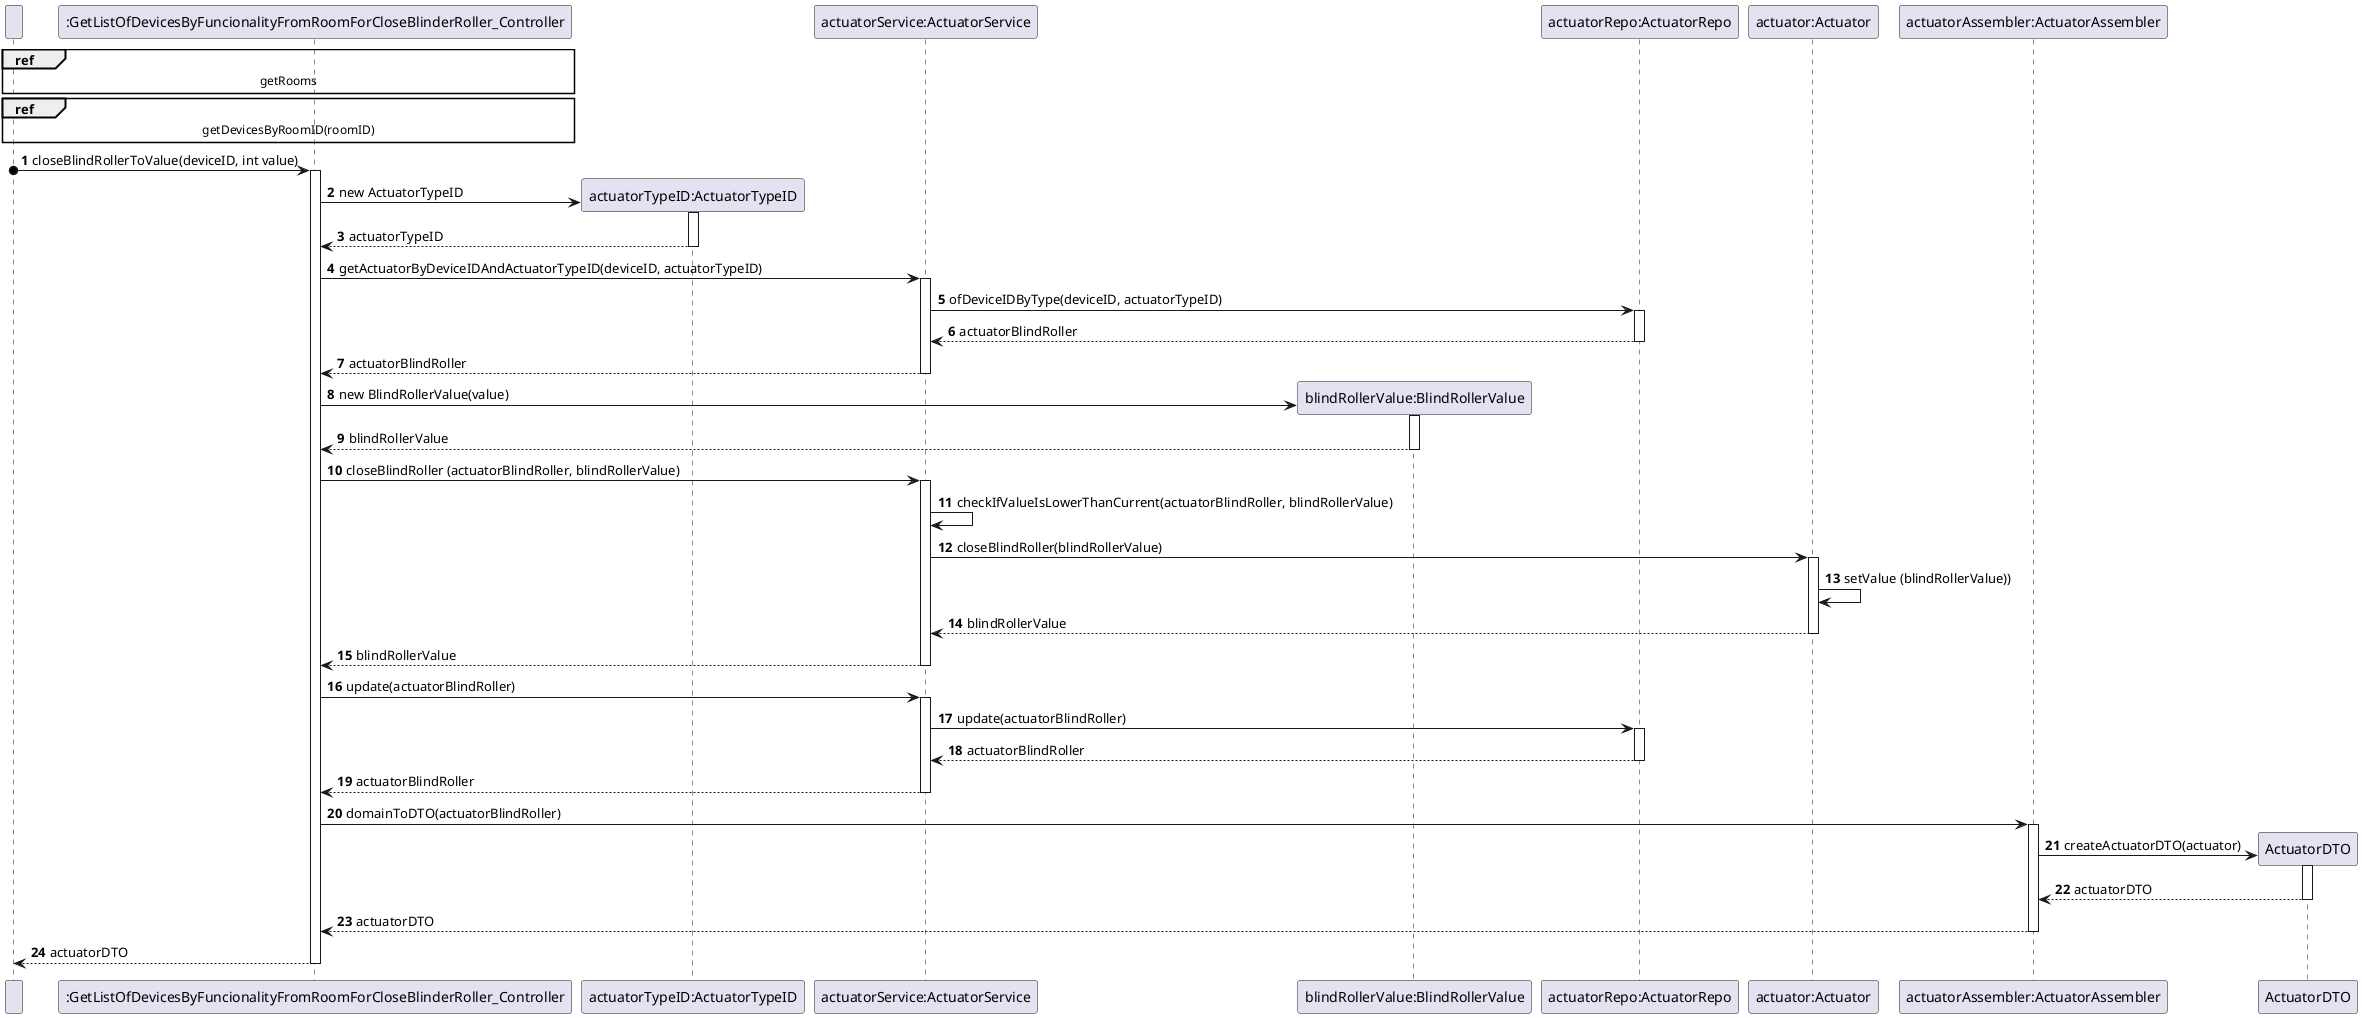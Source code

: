 @startuml
'https://plantuml.com/sequence-diagram
!pragma layout smetana
autonumber

    participant " " as User
    participant ":GetListOfDevicesByFuncionalityFromRoomForCloseBlinderRoller_Controller" as GetListOfDevicesByFuncionalityFromRoomForCloseBlindRoller_Controller
    participant "actuatorTypeID:ActuatorTypeID" as ActuatorTypeID
    participant "actuatorService:ActuatorService" as ActuatorService
    participant "blindRollerValue:BlindRollerValue" as BlindRollerValue
    participant "actuatorRepo:ActuatorRepo" as ActuatorRepo
    participant "actuator:Actuator" as Actuator
    participant "actuatorAssembler:ActuatorAssembler" as ActuatorAssembler



' Request all devices by room and functionality
    ref over User, GetListOfDevicesByFuncionalityFromRoomForCloseBlindRoller_Controller: getRooms
    ref over User, GetListOfDevicesByFuncionalityFromRoomForCloseBlindRoller_Controller: getDevicesByRoomID(roomID)
' Request to close the blind roller

User o-> GetListOfDevicesByFuncionalityFromRoomForCloseBlindRoller_Controller: closeBlindRollerToValue(deviceID, int value)
activate GetListOfDevicesByFuncionalityFromRoomForCloseBlindRoller_Controller

create ActuatorTypeID

GetListOfDevicesByFuncionalityFromRoomForCloseBlindRoller_Controller -> ActuatorTypeID: new ActuatorTypeID
activate ActuatorTypeID
ActuatorTypeID --> GetListOfDevicesByFuncionalityFromRoomForCloseBlindRoller_Controller: actuatorTypeID
deactivate ActuatorTypeID
GetListOfDevicesByFuncionalityFromRoomForCloseBlindRoller_Controller -> ActuatorService: getActuatorByDeviceIDAndActuatorTypeID(deviceID, actuatorTypeID)
activate ActuatorService
ActuatorService -> ActuatorRepo: ofDeviceIDByType(deviceID, actuatorTypeID)

activate ActuatorRepo
ActuatorRepo --> "ActuatorService": actuatorBlindRoller
deactivate ActuatorRepo
ActuatorService --> GetListOfDevicesByFuncionalityFromRoomForCloseBlindRoller_Controller: actuatorBlindRoller
deactivate ActuatorService
create BlindRollerValue

GetListOfDevicesByFuncionalityFromRoomForCloseBlindRoller_Controller -> BlindRollerValue: new BlindRollerValue(value)
activate BlindRollerValue
BlindRollerValue --> GetListOfDevicesByFuncionalityFromRoomForCloseBlindRoller_Controller: blindRollerValue
deactivate BlindRollerValue

GetListOfDevicesByFuncionalityFromRoomForCloseBlindRoller_Controller -> ActuatorService: closeBlindRoller (actuatorBlindRoller, blindRollerValue)
activate ActuatorService
ActuatorService -> ActuatorService: checkIfValueIsLowerThanCurrent(actuatorBlindRoller, blindRollerValue)

ActuatorService -> Actuator: closeBlindRoller(blindRollerValue)
activate Actuator
Actuator -> Actuator: setValue (blindRollerValue))
Actuator --> ActuatorService: blindRollerValue
deactivate Actuator

ActuatorService --> GetListOfDevicesByFuncionalityFromRoomForCloseBlindRoller_Controller: blindRollerValue
deactivate ActuatorService
GetListOfDevicesByFuncionalityFromRoomForCloseBlindRoller_Controller -> ActuatorService: update(actuatorBlindRoller)
activate ActuatorService
ActuatorService -> ActuatorRepo: update(actuatorBlindRoller)
activate ActuatorRepo
ActuatorRepo --> ActuatorService: actuatorBlindRoller
deactivate ActuatorRepo
ActuatorService --> GetListOfDevicesByFuncionalityFromRoomForCloseBlindRoller_Controller: actuatorBlindRoller

deactivate ActuatorService

GetListOfDevicesByFuncionalityFromRoomForCloseBlindRoller_Controller -> ActuatorAssembler: domainToDTO(actuatorBlindRoller)
activate ActuatorAssembler
create ActuatorDTO
ActuatorAssembler -> ActuatorDTO: createActuatorDTO(actuator)

activate ActuatorDTO
ActuatorDTO --> ActuatorAssembler: actuatorDTO
deactivate ActuatorDTO
ActuatorAssembler --> GetListOfDevicesByFuncionalityFromRoomForCloseBlindRoller_Controller: actuatorDTO
deactivate ActuatorAssembler
GetListOfDevicesByFuncionalityFromRoomForCloseBlindRoller_Controller --> User: actuatorDTO
deactivate GetListOfDevicesByFuncionalityFromRoomForCloseBlindRoller_Controller


@enduml
